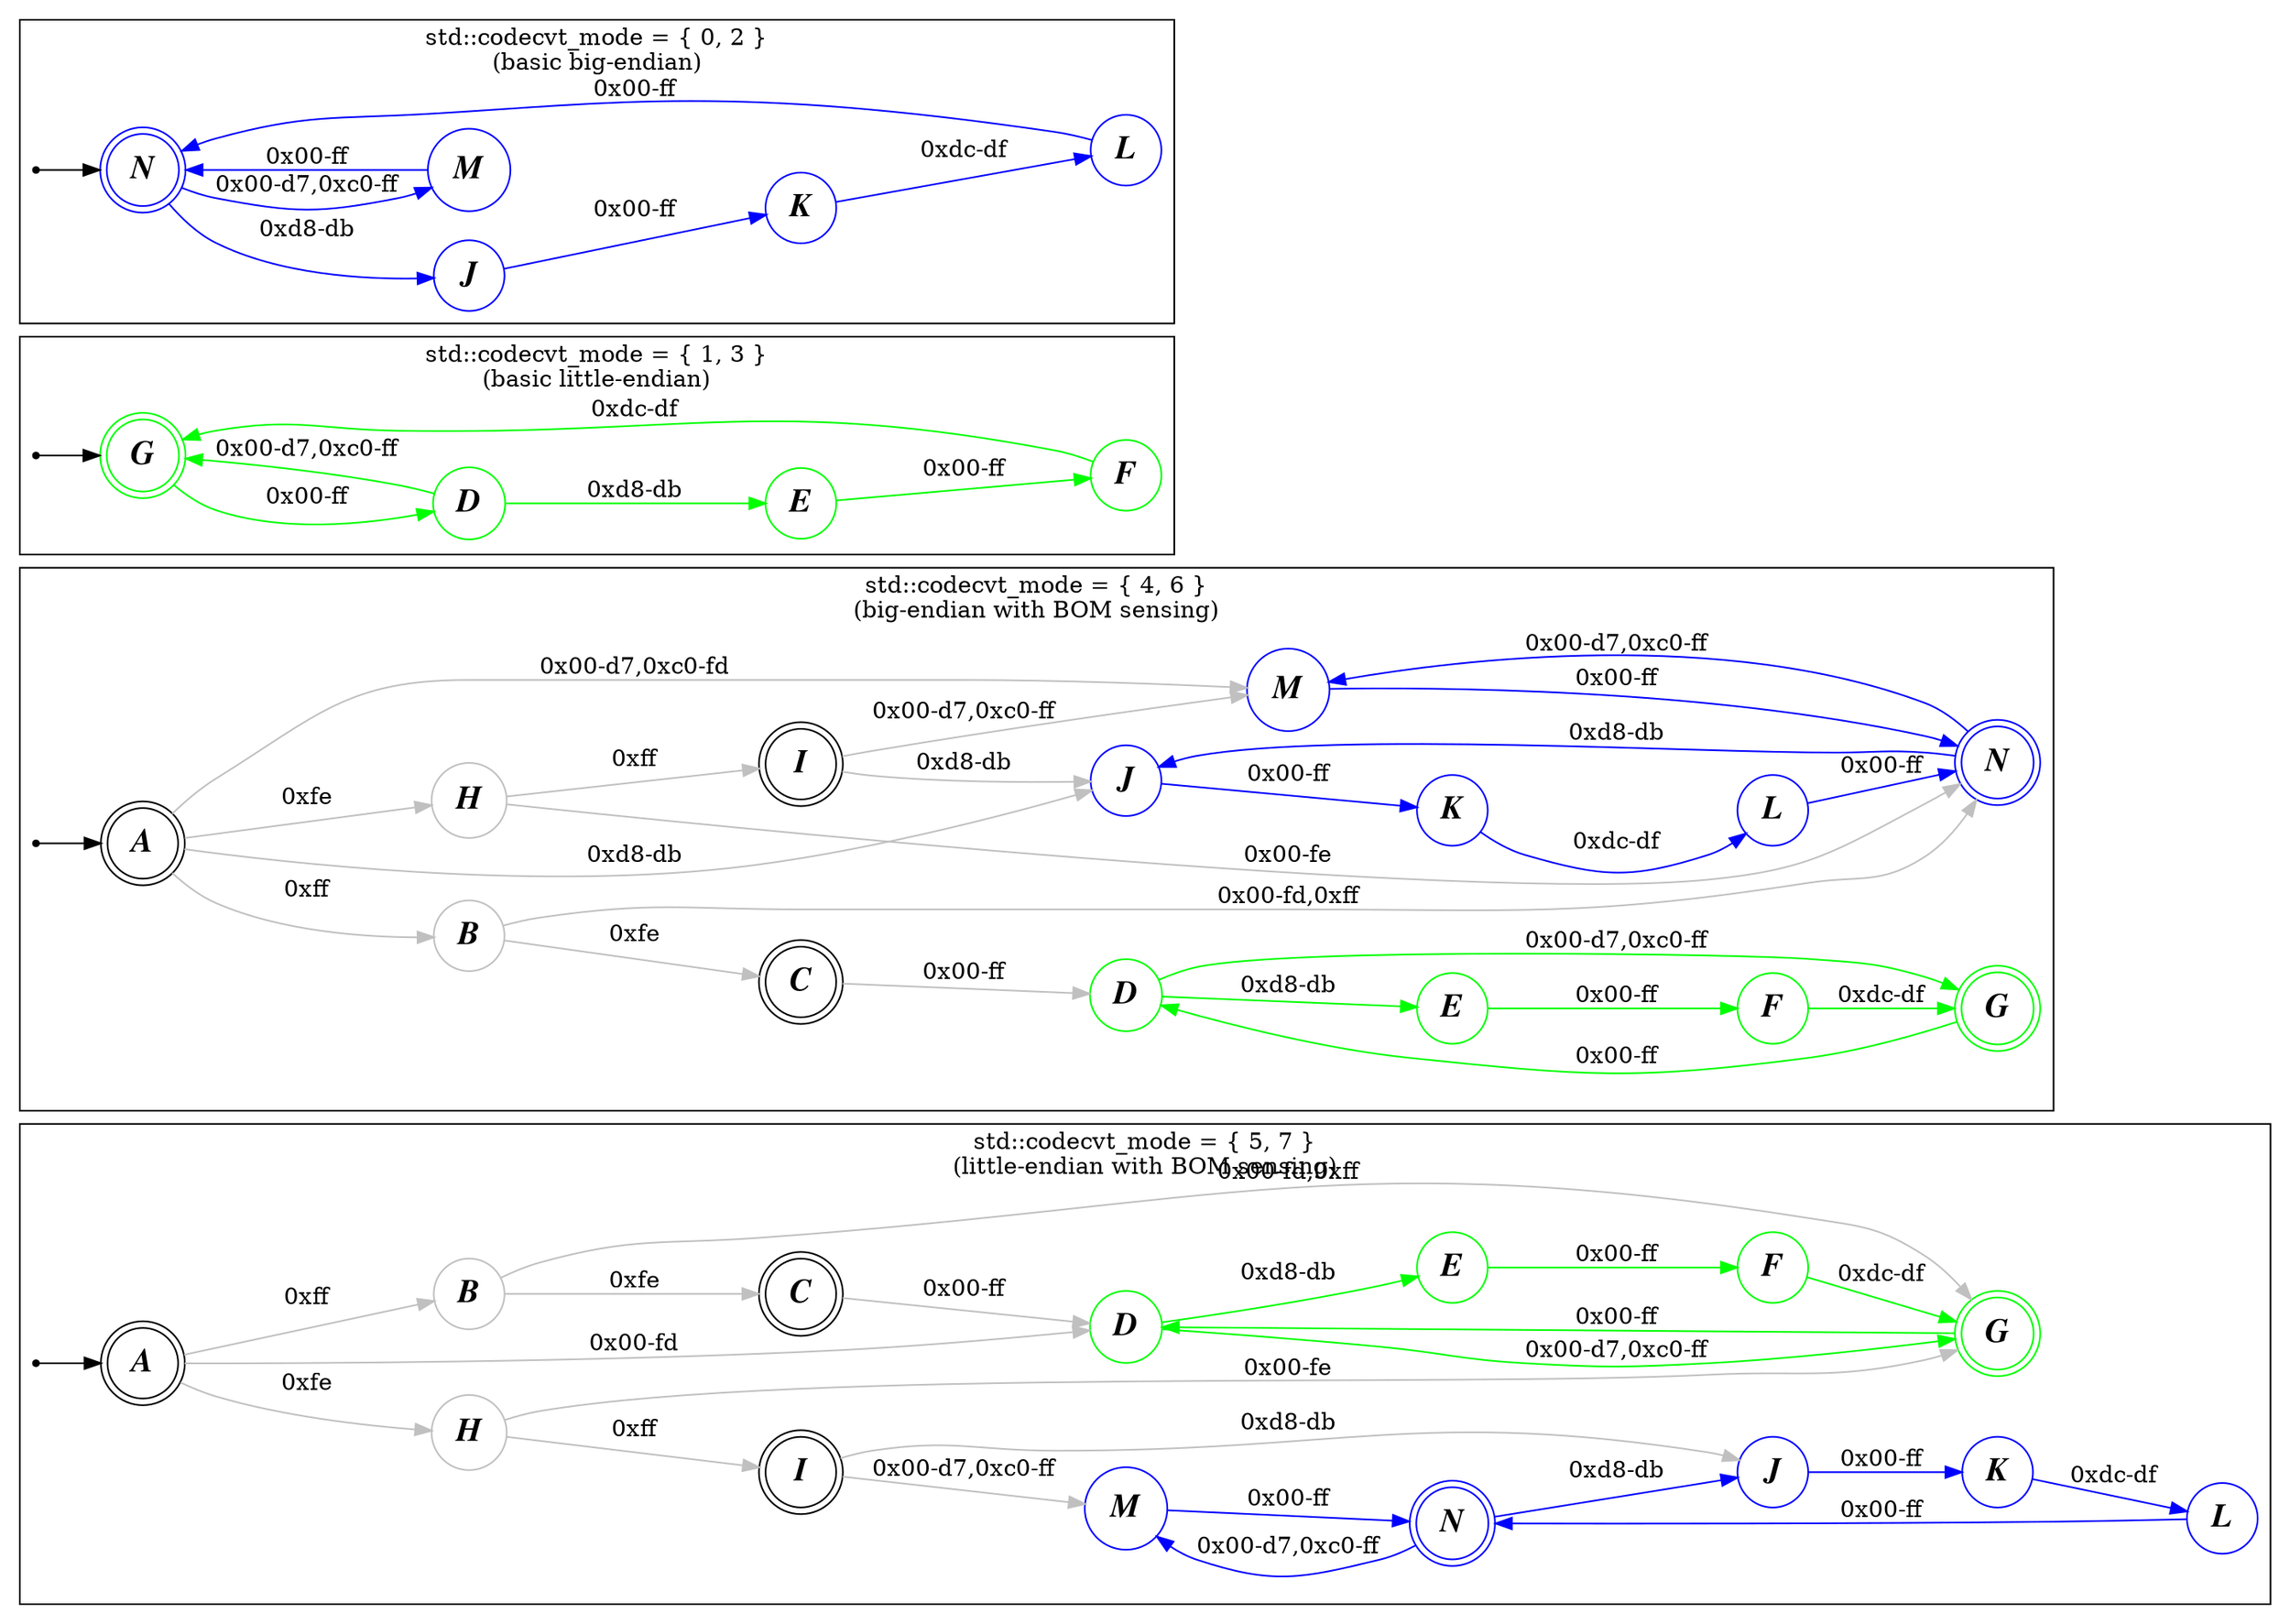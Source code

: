 digraph Input {
	rankdir="LR"
	node [shape=circle,fontname="times bold italic",fontsize=20]
//	edge [fontname=courier]

	Initial2 [shape=point]
	subgraph cluster_two {
		label="std::codecvt_mode = { 5, 7 }\n(little-endian with BOM sensing)"

		Initial2 -> A2

		A2 [peripheries=2]
		I2 [peripheries=2]
		C2 [peripheries=2]
		subgraph big_endian {
			node [color="blue"]
			edge [color="blue"]
			N2 -> M2 [label="0x00-d7,0xc0-ff"]
			M2 -> N2 [label="0x00-ff"]
			N2 -> J2 [label="0xd8-db"]
			J2 -> K2 [label="0x00-ff"]
			K2 -> L2 [label="0xdc-df"]
			L2 -> N2 [label="0x00-ff"]

			J2 [label="J"]
			K2 [label="K"]
			L2 [label="L"]
			M2 [label="M"]
			N2 [label="N",peripheries=2]
		}

		subgraph little_endian {
			node [color="green"]
			edge [color="green"]
			G2 -> D2 [label="0x00-ff"]
			D2 -> G2 [label="0x00-d7,0xc0-ff"]
			D2 -> E2 [label="0xd8-db"]
			E2 -> F2 [label="0x00-ff"]
			F2 -> G2 [label="0xdc-df"]

			D2 [label="D"]
			E2 [label="E"]
			F2 [label="F"]
			G2 [label="G",peripheries=2]
		}

		subgraph BOM {
			edge [color="gray"]
			node [color="gray"]
			A2 -> D2 [label="0x00-fd"]
			A2 -> H2 [label="0xfe"]
			A2 -> B2 [label="0xff"]
			H2 -> I2 [label="0xff"]
			H2 -> G2 [label="0x00-fe"]
			I2 -> M2 [label="0x00-d7,0xc0-ff"]
			I2 -> J2 [label="0xd8-db"]

			B2 -> G2 [label="0x00-fd,0xff"]
			B2 -> C2 [label="0xfe"]
			C2 -> D2 [label="0x00-ff"]



			A2 [label="A"]
			H2 [label="H"]
			I2 [label="I"]
			B2 [label="B"]
			C2 [label="C"]
		}

//		{ rank=max G2; N2; }
	}

	Initial1 [shape=point]
	subgraph cluster_one {
		label="std::codecvt_mode = { 4, 6 }\n(big-endian with BOM sensing)"

		A1 [peripheries=2]
		C1 [peripheries=2]
		I1 [peripheries=2]

		Initial1 -> A1

		subgraph big_endian {
			node [color="blue"]
			edge [color="blue"]
			N1 -> J1 [label="0xd8-db"]
			J1 -> K1 [label="0x00-ff"]
			K1 -> L1 [label="0xdc-df"]
			L1 -> N1 [label="0x00-ff"]
			N1 -> M1 [label="0x00-d7,0xc0-ff"]
			M1 -> N1 [label="0x00-ff"]

			J1 [label="J",color=blue]
			K1 [label="K",color=blue]
			L1 [label="L",color=blue]
			M1 [label="M",color=blue]
			N1 [label="N",peripheries=2,color=blue]
		}

		subgraph little_endian {
			node [color="green"]
			edge [color="green"]
			G1 -> D1 [label="0x00-ff"]
			D1 -> G1 [label="0x00-d7,0xc0-ff"]
			D1 -> E1 [label="0xd8-db"]
			E1 -> F1 [label="0x00-ff"]
			F1 -> G1 [label="0xdc-df"]

			D1 [label="D"]
			E1 [label="E"]
			F1 [label="F"]
			G1 [label="G",peripheries=2]
		}

		subgraph BOM {
			edge [color="gray"]
			node [color="gray"]
			A1 -> B1 [label="0xff"]
			A1 -> H1 [label="0xfe"]
			A1 -> M1 [label="0x00-d7,0xc0-fd"]
			A1 -> J1 [label="0xd8-db"]

			H1 -> I1 [label="0xff"]
			H1 -> N1 [label="0x00-fe"]
			I1 -> M1 [label="0x00-d7,0xc0-ff"]
			I1 -> J1 [label="0xd8-db"]

			B1 -> N1 [label="0x00-fd,0xff"]
			B1 -> C1 [label="0xfe"]
			C1 -> D1 [label="0x00-ff"]



			A1 [label="A"]
			B1 [label="B"]
			C1 [label="C"]
			H1 [label="H"]
			I1 [label="I"]
		}

		{ rank=max G1; N1; }
	}

	Initial4 [shape=point]
	subgraph cluster_four {
		label="std::codecvt_mode = { 1, 3 }\n(basic little-endian)"

		Initial4 -> G4

		subgraph little_endian {
			node [color="green"]
			edge [color="green"]
			G4 -> D4 [label="0x00-ff"]
			D4 -> G4 [label="0x00-d7,0xc0-ff"]
			D4 -> E4 [label="0xd8-db"]
			E4 -> F4 [label="0x00-ff"]
			F4 -> G4 [label="0xdc-df"]

			D4 [label="D"]
			E4 [label="E"]
			F4 [label="F"]
			G4 [label="G",color=green,peripheries=2]
		}
	}

	Initial3 [shape=point]
	subgraph cluster_three {
		label="std::codecvt_mode = { 0, 2 }\n(basic big-endian)"

		Initial3 -> N3

		subgraph big_endian {
			node [color="blue"]
			edge [color="blue"]
			N3 -> M3 [label="0x00-d7,0xc0-ff"]
			M3 -> N3 [label="0x00-ff"]
			N3 -> J3 [label="0xd8-db"]
			J3 -> K3 [label="0x00-ff"]
			K3 -> L3 [label="0xdc-df"]
			L3 -> N3 [label="0x00-ff"]

			J3 [label="J"]
			K3 [label="K"]
			L3 [label="L"]
			M3 [label="M"]
			N3 [label="N",color=blue,peripheries=2]
		}

		//{ rank=max N3; }
	}

}
